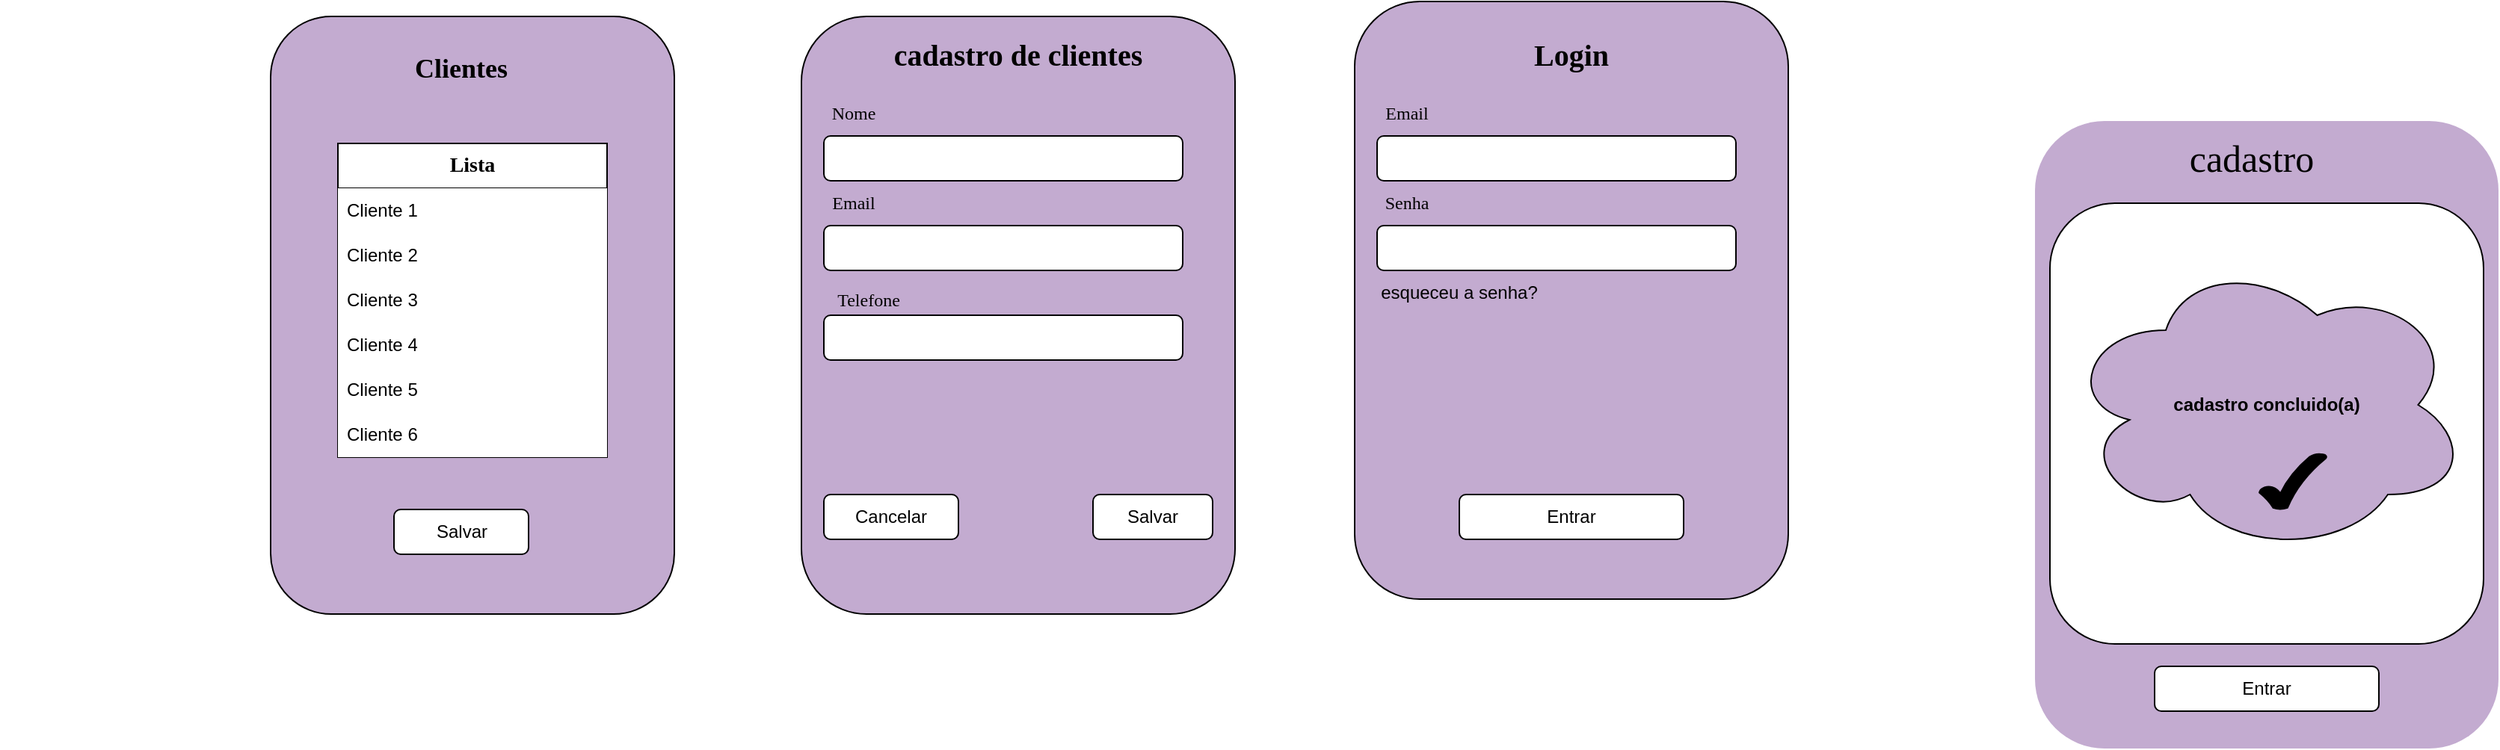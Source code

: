 <mxfile version="24.7.5" pages="3">
  <diagram name="Página-1" id="2lEotLva6-2F8DCIG3a4">
    <mxGraphModel dx="1886" dy="619" grid="1" gridSize="10" guides="1" tooltips="1" connect="1" arrows="1" fold="1" page="1" pageScale="1" pageWidth="827" pageHeight="1169" math="0" shadow="0">
      <root>
        <mxCell id="0" />
        <mxCell id="1" parent="0" />
        <mxCell id="_UxoQGZE6eSeHuv3xSCY-1" value="" style="rounded=1;whiteSpace=wrap;html=1;fillColor=#C3ABD0;gradientColor=none;" parent="1" vertex="1">
          <mxGeometry x="-125" y="440" width="290" height="400" as="geometry" />
        </mxCell>
        <mxCell id="_UxoQGZE6eSeHuv3xSCY-2" value="" style="rounded=1;whiteSpace=wrap;html=1;" parent="1" vertex="1">
          <mxGeometry x="-110" y="520" width="240" height="30" as="geometry" />
        </mxCell>
        <mxCell id="_UxoQGZE6eSeHuv3xSCY-3" value="&lt;font face=&quot;Times New Roman&quot; size=&quot;1&quot; style=&quot;&quot;&gt;&lt;b style=&quot;font-size: 20px;&quot;&gt;cadastro de clientes&lt;/b&gt;&lt;/font&gt;" style="text;html=1;align=center;verticalAlign=middle;whiteSpace=wrap;rounded=0;fillColor=none;strokeWidth=0;" parent="1" vertex="1">
          <mxGeometry x="-90" y="450" width="220" height="30" as="geometry" />
        </mxCell>
        <mxCell id="_UxoQGZE6eSeHuv3xSCY-4" value="&lt;font face=&quot;Times New Roman&quot;&gt;Nome&lt;/font&gt;" style="text;html=1;align=center;verticalAlign=middle;whiteSpace=wrap;rounded=0;" parent="1" vertex="1">
          <mxGeometry x="-120" y="490" width="60" height="30" as="geometry" />
        </mxCell>
        <mxCell id="_UxoQGZE6eSeHuv3xSCY-5" value="" style="rounded=1;whiteSpace=wrap;html=1;" parent="1" vertex="1">
          <mxGeometry x="-110" y="580" width="240" height="30" as="geometry" />
        </mxCell>
        <mxCell id="_UxoQGZE6eSeHuv3xSCY-6" value="&lt;font face=&quot;Times New Roman&quot;&gt;Email&lt;/font&gt;" style="text;html=1;align=center;verticalAlign=middle;whiteSpace=wrap;rounded=0;" parent="1" vertex="1">
          <mxGeometry x="-120" y="550" width="60" height="30" as="geometry" />
        </mxCell>
        <mxCell id="_UxoQGZE6eSeHuv3xSCY-7" value="" style="rounded=1;whiteSpace=wrap;html=1;" parent="1" vertex="1">
          <mxGeometry x="-110" y="640" width="240" height="30" as="geometry" />
        </mxCell>
        <mxCell id="_UxoQGZE6eSeHuv3xSCY-8" value="&lt;font face=&quot;Times New Roman&quot;&gt;Telefone&lt;/font&gt;" style="text;html=1;align=center;verticalAlign=middle;whiteSpace=wrap;rounded=0;" parent="1" vertex="1">
          <mxGeometry x="-110" y="615" width="60" height="30" as="geometry" />
        </mxCell>
        <mxCell id="_UxoQGZE6eSeHuv3xSCY-10" value="Salvar" style="rounded=1;whiteSpace=wrap;html=1;" parent="1" vertex="1">
          <mxGeometry x="70" y="760" width="80" height="30" as="geometry" />
        </mxCell>
        <mxCell id="_UxoQGZE6eSeHuv3xSCY-11" value="Cancelar" style="rounded=1;whiteSpace=wrap;html=1;" parent="1" vertex="1">
          <mxGeometry x="-110" y="760" width="90" height="30" as="geometry" />
        </mxCell>
        <mxCell id="_UxoQGZE6eSeHuv3xSCY-15" value="" style="rounded=1;whiteSpace=wrap;html=1;fillColor=#C3ABD0;" parent="1" vertex="1">
          <mxGeometry x="245" y="430" width="290" height="400" as="geometry" />
        </mxCell>
        <mxCell id="_UxoQGZE6eSeHuv3xSCY-16" value="&lt;span style=&quot;font-size: 15px;&quot;&gt;&lt;b style=&quot;font-size: 20px;&quot;&gt;&lt;font face=&quot;Times New Roman&quot;&gt;Login&lt;/font&gt;&lt;/b&gt;&lt;/span&gt;" style="text;html=1;align=center;verticalAlign=middle;whiteSpace=wrap;rounded=0;" parent="1" vertex="1">
          <mxGeometry x="270" y="450" width="240" height="30" as="geometry" />
        </mxCell>
        <mxCell id="_UxoQGZE6eSeHuv3xSCY-17" value="" style="rounded=1;whiteSpace=wrap;html=1;" parent="1" vertex="1">
          <mxGeometry x="260" y="520" width="240" height="30" as="geometry" />
        </mxCell>
        <mxCell id="_UxoQGZE6eSeHuv3xSCY-18" value="&lt;font face=&quot;Times New Roman&quot;&gt;Email&lt;/font&gt;" style="text;html=1;align=center;verticalAlign=middle;whiteSpace=wrap;rounded=0;" parent="1" vertex="1">
          <mxGeometry x="250" y="490" width="60" height="30" as="geometry" />
        </mxCell>
        <mxCell id="_UxoQGZE6eSeHuv3xSCY-19" value="" style="rounded=1;whiteSpace=wrap;html=1;" parent="1" vertex="1">
          <mxGeometry x="260" y="580" width="240" height="30" as="geometry" />
        </mxCell>
        <mxCell id="_UxoQGZE6eSeHuv3xSCY-20" value="&lt;font face=&quot;Times New Roman&quot;&gt;Senha&lt;/font&gt;" style="text;html=1;align=center;verticalAlign=middle;whiteSpace=wrap;rounded=0;" parent="1" vertex="1">
          <mxGeometry x="250" y="550" width="60" height="30" as="geometry" />
        </mxCell>
        <mxCell id="_UxoQGZE6eSeHuv3xSCY-21" value="Entrar" style="rounded=1;whiteSpace=wrap;html=1;" parent="1" vertex="1">
          <mxGeometry x="315" y="760" width="150" height="30" as="geometry" />
        </mxCell>
        <mxCell id="_UxoQGZE6eSeHuv3xSCY-22" value="esqueceu a senha?" style="text;html=1;align=center;verticalAlign=middle;whiteSpace=wrap;rounded=0;" parent="1" vertex="1">
          <mxGeometry x="260" y="610" width="110" height="30" as="geometry" />
        </mxCell>
        <mxCell id="ugDWyUzmzjep1EJYBJ_S-4" value="" style="rounded=1;whiteSpace=wrap;html=1;fillColor=#C3ABD0;" parent="1" vertex="1">
          <mxGeometry x="-480" y="440" width="270" height="400" as="geometry" />
        </mxCell>
        <mxCell id="ugDWyUzmzjep1EJYBJ_S-5" value="&lt;font face=&quot;Times New Roman&quot; style=&quot;font-size: 18px;&quot;&gt;&lt;b&gt;Clientes&lt;/b&gt;&lt;/font&gt;" style="text;html=1;align=center;verticalAlign=middle;whiteSpace=wrap;rounded=0;" parent="1" vertex="1">
          <mxGeometry x="-420" y="460" width="135" height="30" as="geometry" />
        </mxCell>
        <mxCell id="ugDWyUzmzjep1EJYBJ_S-61" value="" style="shape=tableRow;horizontal=0;startSize=0;swimlaneHead=0;swimlaneBody=0;top=0;left=0;bottom=0;right=0;collapsible=0;dropTarget=0;fillColor=none;points=[[0,0.5],[1,0.5]];portConstraint=eastwest;fontSize=16;strokeColor=inherit;" parent="1" vertex="1">
          <mxGeometry x="-660" y="490" width="180" height="80" as="geometry" />
        </mxCell>
        <mxCell id="ugDWyUzmzjep1EJYBJ_S-63" value="" style="shape=partialRectangle;html=1;whiteSpace=wrap;connectable=0;fillColor=none;top=0;left=0;bottom=0;right=0;overflow=hidden;fontSize=12;strokeColor=inherit;" parent="ugDWyUzmzjep1EJYBJ_S-61" vertex="1">
          <mxGeometry x="60" width="60" height="80" as="geometry">
            <mxRectangle width="60" height="80" as="alternateBounds" />
          </mxGeometry>
        </mxCell>
        <mxCell id="ugDWyUzmzjep1EJYBJ_S-64" value="" style="shape=partialRectangle;html=1;whiteSpace=wrap;connectable=0;fillColor=none;top=0;left=0;bottom=0;right=0;overflow=hidden;fontSize=12;strokeColor=inherit;" parent="ugDWyUzmzjep1EJYBJ_S-61" vertex="1">
          <mxGeometry x="110" y="15" width="60" height="80" as="geometry">
            <mxRectangle width="60" height="80" as="alternateBounds" />
          </mxGeometry>
        </mxCell>
        <mxCell id="ugDWyUzmzjep1EJYBJ_S-65" value="&lt;font face=&quot;Times New Roman&quot; style=&quot;font-size: 14px;&quot;&gt;&lt;b&gt;Lista&lt;/b&gt;&lt;/font&gt;" style="swimlane;fontStyle=0;childLayout=stackLayout;horizontal=1;startSize=30;horizontalStack=0;resizeParent=1;resizeParentMax=0;resizeLast=0;collapsible=1;marginBottom=0;whiteSpace=wrap;html=1;" parent="1" vertex="1">
          <mxGeometry x="-435" y="525" width="180" height="210" as="geometry" />
        </mxCell>
        <mxCell id="ugDWyUzmzjep1EJYBJ_S-66" value="Cliente 1" style="text;strokeColor=none;fillColor=default;align=left;verticalAlign=middle;spacingLeft=4;spacingRight=4;overflow=hidden;points=[[0,0.5],[1,0.5]];portConstraint=eastwest;rotatable=0;whiteSpace=wrap;html=1;" parent="ugDWyUzmzjep1EJYBJ_S-65" vertex="1">
          <mxGeometry y="30" width="180" height="30" as="geometry" />
        </mxCell>
        <mxCell id="ugDWyUzmzjep1EJYBJ_S-67" value="Cliente 2" style="text;strokeColor=none;fillColor=default;align=left;verticalAlign=middle;spacingLeft=4;spacingRight=4;overflow=hidden;points=[[0,0.5],[1,0.5]];portConstraint=eastwest;rotatable=0;whiteSpace=wrap;html=1;" parent="ugDWyUzmzjep1EJYBJ_S-65" vertex="1">
          <mxGeometry y="60" width="180" height="30" as="geometry" />
        </mxCell>
        <mxCell id="ugDWyUzmzjep1EJYBJ_S-69" value="Cliente 3" style="text;strokeColor=none;fillColor=default;align=left;verticalAlign=middle;spacingLeft=4;spacingRight=4;overflow=hidden;points=[[0,0.5],[1,0.5]];portConstraint=eastwest;rotatable=0;whiteSpace=wrap;html=1;" parent="ugDWyUzmzjep1EJYBJ_S-65" vertex="1">
          <mxGeometry y="90" width="180" height="30" as="geometry" />
        </mxCell>
        <mxCell id="ugDWyUzmzjep1EJYBJ_S-71" value="Cliente 4" style="text;strokeColor=none;fillColor=default;align=left;verticalAlign=middle;spacingLeft=4;spacingRight=4;overflow=hidden;points=[[0,0.5],[1,0.5]];portConstraint=eastwest;rotatable=0;whiteSpace=wrap;html=1;" parent="ugDWyUzmzjep1EJYBJ_S-65" vertex="1">
          <mxGeometry y="120" width="180" height="30" as="geometry" />
        </mxCell>
        <mxCell id="ugDWyUzmzjep1EJYBJ_S-72" value="Cliente 5" style="text;strokeColor=none;fillColor=default;align=left;verticalAlign=middle;spacingLeft=4;spacingRight=4;overflow=hidden;points=[[0,0.5],[1,0.5]];portConstraint=eastwest;rotatable=0;whiteSpace=wrap;html=1;" parent="ugDWyUzmzjep1EJYBJ_S-65" vertex="1">
          <mxGeometry y="150" width="180" height="30" as="geometry" />
        </mxCell>
        <mxCell id="ugDWyUzmzjep1EJYBJ_S-73" value="Cliente 6" style="text;strokeColor=none;fillColor=default;align=left;verticalAlign=middle;spacingLeft=4;spacingRight=4;overflow=hidden;points=[[0,0.5],[1,0.5]];portConstraint=eastwest;rotatable=0;whiteSpace=wrap;html=1;" parent="ugDWyUzmzjep1EJYBJ_S-65" vertex="1">
          <mxGeometry y="180" width="180" height="30" as="geometry" />
        </mxCell>
        <mxCell id="ugDWyUzmzjep1EJYBJ_S-75" value="Salvar" style="rounded=1;whiteSpace=wrap;html=1;" parent="1" vertex="1">
          <mxGeometry x="-397.5" y="770" width="90" height="30" as="geometry" />
        </mxCell>
        <mxCell id="-t6I1aWZfqeulJRjrkQ4-1" value="" style="rounded=1;whiteSpace=wrap;html=1;rotation=90;fillColor=#C3ABD0;strokeWidth=5;strokeColor=none;" vertex="1" parent="1">
          <mxGeometry x="645" y="565" width="420" height="310" as="geometry" />
        </mxCell>
        <mxCell id="-t6I1aWZfqeulJRjrkQ4-4" value="" style="rounded=1;whiteSpace=wrap;html=1;" vertex="1" parent="1">
          <mxGeometry x="710" y="565" width="290" height="295" as="geometry" />
        </mxCell>
        <mxCell id="-t6I1aWZfqeulJRjrkQ4-8" value="&lt;b&gt;cadastro concluido(a)&lt;/b&gt;" style="ellipse;shape=cloud;whiteSpace=wrap;html=1;fillColor=#C3ABD0;" vertex="1" parent="1">
          <mxGeometry x="720" y="600" width="270" height="200" as="geometry" />
        </mxCell>
        <mxCell id="-t6I1aWZfqeulJRjrkQ4-10" value="" style="verticalLabelPosition=bottom;verticalAlign=top;html=1;shape=mxgraph.basic.tick;fillColor=#000000;" vertex="1" parent="1">
          <mxGeometry x="850" y="732.5" width="45" height="37.5" as="geometry" />
        </mxCell>
        <mxCell id="-t6I1aWZfqeulJRjrkQ4-11" value="&lt;font style=&quot;font-size: 25px;&quot; face=&quot;Times New Roman&quot;&gt;cadastro&lt;/font&gt;" style="text;html=1;align=center;verticalAlign=middle;whiteSpace=wrap;rounded=0;" vertex="1" parent="1">
          <mxGeometry x="760" y="520" width="170" height="30" as="geometry" />
        </mxCell>
        <mxCell id="-t6I1aWZfqeulJRjrkQ4-13" value="Entrar" style="rounded=1;whiteSpace=wrap;html=1;" vertex="1" parent="1">
          <mxGeometry x="780" y="875" width="150" height="30" as="geometry" />
        </mxCell>
      </root>
    </mxGraphModel>
  </diagram>
  <diagram id="J4XG02m-Jy3qrXzmMhdY" name="Página-2">
    <mxGraphModel dx="1434" dy="782" grid="1" gridSize="10" guides="1" tooltips="1" connect="1" arrows="1" fold="1" page="1" pageScale="1" pageWidth="827" pageHeight="1169" math="0" shadow="0">
      <root>
        <mxCell id="0" />
        <mxCell id="1" parent="0" />
      </root>
    </mxGraphModel>
  </diagram>
  <diagram id="zt3Fe2YitihNDgS6Jtsw" name="Página-3">
    <mxGraphModel dx="2261" dy="782" grid="1" gridSize="10" guides="1" tooltips="1" connect="1" arrows="1" fold="1" page="1" pageScale="1" pageWidth="827" pageHeight="1169" math="0" shadow="0">
      <root>
        <mxCell id="0" />
        <mxCell id="1" parent="0" />
        <mxCell id="S0Tt94I3I4zz94gtSHy--1" value="" style="rounded=1;whiteSpace=wrap;html=1;" vertex="1" parent="1">
          <mxGeometry x="-240" y="390" width="120" height="60" as="geometry" />
        </mxCell>
        <mxCell id="S0Tt94I3I4zz94gtSHy--2" value="" style="rounded=1;whiteSpace=wrap;html=1;fillColor=#C3ABD0;" vertex="1" parent="1">
          <mxGeometry x="-240" y="110" width="250" height="390" as="geometry" />
        </mxCell>
        <mxCell id="S0Tt94I3I4zz94gtSHy--4" value="&lt;b&gt;&lt;font style=&quot;font-size: 18px;&quot; face=&quot;Times New Roman&quot;&gt;Compra de tecidos&lt;/font&gt;&lt;/b&gt;" style="text;html=1;align=center;verticalAlign=middle;whiteSpace=wrap;rounded=0;" vertex="1" parent="1">
          <mxGeometry x="-210" y="120" width="190" height="40" as="geometry" />
        </mxCell>
        <mxCell id="S0Tt94I3I4zz94gtSHy--6" value="" style="rounded=1;whiteSpace=wrap;html=1;" vertex="1" parent="1">
          <mxGeometry x="-230" y="190" width="220" height="30" as="geometry" />
        </mxCell>
        <mxCell id="S0Tt94I3I4zz94gtSHy--7" value="&lt;font style=&quot;font-size: 13px;&quot; face=&quot;Times New Roman&quot;&gt;Quantidade&lt;/font&gt;" style="text;html=1;align=center;verticalAlign=middle;whiteSpace=wrap;rounded=0;" vertex="1" parent="1">
          <mxGeometry x="-230" y="160" width="60" height="30" as="geometry" />
        </mxCell>
        <mxCell id="S0Tt94I3I4zz94gtSHy--8" value="" style="rounded=1;whiteSpace=wrap;html=1;" vertex="1" parent="1">
          <mxGeometry x="-230" y="250" width="220" height="30" as="geometry" />
        </mxCell>
        <mxCell id="S0Tt94I3I4zz94gtSHy--9" value="&lt;font style=&quot;font-size: 13px;&quot; face=&quot;Times New Roman&quot;&gt;Tecido&lt;/font&gt;" style="text;html=1;align=center;verticalAlign=middle;whiteSpace=wrap;rounded=0;" vertex="1" parent="1">
          <mxGeometry x="-240" y="230" width="60" height="20" as="geometry" />
        </mxCell>
        <mxCell id="S0Tt94I3I4zz94gtSHy--11" value="" style="rounded=1;whiteSpace=wrap;html=1;" vertex="1" parent="1">
          <mxGeometry x="-230" y="310" width="220" height="30" as="geometry" />
        </mxCell>
        <mxCell id="S0Tt94I3I4zz94gtSHy--12" value="&lt;font style=&quot;font-size: 13px;&quot; face=&quot;Times New Roman&quot;&gt;Localização&lt;/font&gt;" style="text;html=1;align=center;verticalAlign=middle;whiteSpace=wrap;rounded=0;" vertex="1" parent="1">
          <mxGeometry x="-230" y="280" width="70" height="30" as="geometry" />
        </mxCell>
        <mxCell id="S0Tt94I3I4zz94gtSHy--13" value="Comprar agora" style="rounded=1;whiteSpace=wrap;html=1;" vertex="1" parent="1">
          <mxGeometry x="-230" y="390" width="90" height="40" as="geometry" />
        </mxCell>
        <mxCell id="S0Tt94I3I4zz94gtSHy--14" value="Cancelar" style="rounded=1;whiteSpace=wrap;html=1;" vertex="1" parent="1">
          <mxGeometry x="-90" y="390" width="90" height="40" as="geometry" />
        </mxCell>
        <mxCell id="S0Tt94I3I4zz94gtSHy--15" value="" style="rounded=1;whiteSpace=wrap;html=1;fillColor=#C3ABD0;" vertex="1" parent="1">
          <mxGeometry x="95" y="110" width="245" height="390" as="geometry" />
        </mxCell>
        <mxCell id="S0Tt94I3I4zz94gtSHy--16" value="&lt;font size=&quot;1&quot; face=&quot;Times New Roman&quot;&gt;&lt;b style=&quot;font-size: 18px;&quot;&gt;Despache de tecidos&lt;/b&gt;&lt;/font&gt;" style="text;html=1;align=center;verticalAlign=middle;whiteSpace=wrap;rounded=0;" vertex="1" parent="1">
          <mxGeometry x="120" y="125" width="190" height="30" as="geometry" />
        </mxCell>
        <mxCell id="S0Tt94I3I4zz94gtSHy--17" value="" style="rounded=1;whiteSpace=wrap;html=1;" vertex="1" parent="1">
          <mxGeometry x="110" y="190" width="210" height="30" as="geometry" />
        </mxCell>
        <mxCell id="S0Tt94I3I4zz94gtSHy--18" value="&lt;font style=&quot;font-size: 13px;&quot; face=&quot;Times New Roman&quot;&gt;Tecido&lt;/font&gt;" style="text;html=1;align=center;verticalAlign=middle;whiteSpace=wrap;rounded=0;" vertex="1" parent="1">
          <mxGeometry x="100" y="160" width="60" height="30" as="geometry" />
        </mxCell>
        <mxCell id="S0Tt94I3I4zz94gtSHy--19" value="" style="rounded=1;whiteSpace=wrap;html=1;" vertex="1" parent="1">
          <mxGeometry x="110" y="250" width="210" height="30" as="geometry" />
        </mxCell>
        <mxCell id="S0Tt94I3I4zz94gtSHy--20" value="&lt;font style=&quot;font-size: 13px;&quot; face=&quot;Times New Roman&quot;&gt;Localidade&lt;/font&gt;" style="text;html=1;align=center;verticalAlign=middle;whiteSpace=wrap;rounded=0;" vertex="1" parent="1">
          <mxGeometry x="110" y="225" width="60" height="30" as="geometry" />
        </mxCell>
        <mxCell id="S0Tt94I3I4zz94gtSHy--21" value="" style="rounded=1;whiteSpace=wrap;html=1;" vertex="1" parent="1">
          <mxGeometry x="110" y="310" width="210" height="30" as="geometry" />
        </mxCell>
        <mxCell id="S0Tt94I3I4zz94gtSHy--22" value="&lt;font style=&quot;font-size: 13px;&quot; face=&quot;Times New Roman&quot;&gt;Quantidade&lt;/font&gt;" style="text;html=1;align=center;verticalAlign=middle;whiteSpace=wrap;rounded=0;" vertex="1" parent="1">
          <mxGeometry x="110" y="280" width="60" height="30" as="geometry" />
        </mxCell>
        <mxCell id="S0Tt94I3I4zz94gtSHy--23" value="Enviar" style="rounded=1;whiteSpace=wrap;html=1;" vertex="1" parent="1">
          <mxGeometry x="110" y="380" width="90" height="30" as="geometry" />
        </mxCell>
        <mxCell id="S0Tt94I3I4zz94gtSHy--24" value="Cancelar" style="rounded=1;whiteSpace=wrap;html=1;" vertex="1" parent="1">
          <mxGeometry x="230" y="380" width="100" height="30" as="geometry" />
        </mxCell>
        <mxCell id="S0Tt94I3I4zz94gtSHy--25" value="" style="rounded=1;whiteSpace=wrap;html=1;fillColor=#C3ABD0;" vertex="1" parent="1">
          <mxGeometry x="410" y="110" width="266" height="390" as="geometry" />
        </mxCell>
        <mxCell id="S0Tt94I3I4zz94gtSHy--27" value="&lt;font size=&quot;1&quot; face=&quot;Times New Roman&quot;&gt;&lt;b style=&quot;font-size: 19px;&quot;&gt;Despache para acabamento&lt;/b&gt;&lt;/font&gt;" style="text;html=1;align=center;verticalAlign=middle;whiteSpace=wrap;rounded=0;" vertex="1" parent="1">
          <mxGeometry x="429" y="125" width="228" height="30" as="geometry" />
        </mxCell>
        <mxCell id="S0Tt94I3I4zz94gtSHy--28" value="" style="rounded=1;whiteSpace=wrap;html=1;" vertex="1" parent="1">
          <mxGeometry x="420" y="190" width="230" height="30" as="geometry" />
        </mxCell>
        <mxCell id="S0Tt94I3I4zz94gtSHy--29" value="Quantas peças" style="text;html=1;align=center;verticalAlign=middle;whiteSpace=wrap;rounded=0;" vertex="1" parent="1">
          <mxGeometry x="414" y="160" width="106" height="30" as="geometry" />
        </mxCell>
        <mxCell id="S0Tt94I3I4zz94gtSHy--30" value="" style="rounded=1;whiteSpace=wrap;html=1;" vertex="1" parent="1">
          <mxGeometry x="420" y="250" width="230" height="30" as="geometry" />
        </mxCell>
        <mxCell id="S0Tt94I3I4zz94gtSHy--31" value="Quais marcas" style="text;html=1;align=center;verticalAlign=middle;whiteSpace=wrap;rounded=0;" vertex="1" parent="1">
          <mxGeometry x="410" y="220" width="108" height="30" as="geometry" />
        </mxCell>
        <mxCell id="S0Tt94I3I4zz94gtSHy--32" value="" style="rounded=1;whiteSpace=wrap;html=1;" vertex="1" parent="1">
          <mxGeometry x="420" y="310" width="230" height="30" as="geometry" />
        </mxCell>
        <mxCell id="S0Tt94I3I4zz94gtSHy--33" value="Dia de entrega" style="text;html=1;align=center;verticalAlign=middle;whiteSpace=wrap;rounded=0;" vertex="1" parent="1">
          <mxGeometry x="410" y="280" width="106" height="30" as="geometry" />
        </mxCell>
        <mxCell id="S0Tt94I3I4zz94gtSHy--34" value="" style="rounded=1;whiteSpace=wrap;html=1;" vertex="1" parent="1">
          <mxGeometry x="420" y="370" width="230" height="30" as="geometry" />
        </mxCell>
        <mxCell id="S0Tt94I3I4zz94gtSHy--35" value="Dia de buscar" style="text;html=1;align=center;verticalAlign=middle;whiteSpace=wrap;rounded=0;" vertex="1" parent="1">
          <mxGeometry x="414" y="340" width="98" height="30" as="geometry" />
        </mxCell>
        <mxCell id="S0Tt94I3I4zz94gtSHy--36" value="Salvar" style="rounded=1;whiteSpace=wrap;html=1;" vertex="1" parent="1">
          <mxGeometry x="430" y="420" width="80" height="40" as="geometry" />
        </mxCell>
        <mxCell id="S0Tt94I3I4zz94gtSHy--37" value="Cancelar" style="rounded=1;whiteSpace=wrap;html=1;" vertex="1" parent="1">
          <mxGeometry x="560" y="420" width="90" height="40" as="geometry" />
        </mxCell>
        <mxCell id="S0Tt94I3I4zz94gtSHy--38" value="" style="rounded=1;whiteSpace=wrap;html=1;fillColor=#C3ABD0;" vertex="1" parent="1">
          <mxGeometry x="740" y="110" width="260" height="390" as="geometry" />
        </mxCell>
        <mxCell id="S0Tt94I3I4zz94gtSHy--40" value="&lt;font size=&quot;1&quot; face=&quot;Times New Roman&quot;&gt;&lt;b style=&quot;font-size: 20px;&quot;&gt;Despache para bordado&lt;/b&gt;&lt;/font&gt;" style="text;html=1;align=center;verticalAlign=middle;whiteSpace=wrap;rounded=0;" vertex="1" parent="1">
          <mxGeometry x="750" y="125" width="230" height="30" as="geometry" />
        </mxCell>
        <mxCell id="S0Tt94I3I4zz94gtSHy--42" value="" style="rounded=1;whiteSpace=wrap;html=1;" vertex="1" parent="1">
          <mxGeometry x="750" y="190" width="230" height="30" as="geometry" />
        </mxCell>
        <mxCell id="S0Tt94I3I4zz94gtSHy--43" value="&lt;font style=&quot;font-size: 13px;&quot;&gt;Quantas peças&lt;/font&gt;" style="text;html=1;align=center;verticalAlign=middle;whiteSpace=wrap;rounded=0;" vertex="1" parent="1">
          <mxGeometry x="740" y="145" width="115" height="60" as="geometry" />
        </mxCell>
        <mxCell id="S0Tt94I3I4zz94gtSHy--44" value="" style="rounded=1;whiteSpace=wrap;html=1;" vertex="1" parent="1">
          <mxGeometry x="750" y="250" width="230" height="30" as="geometry" />
        </mxCell>
        <mxCell id="S0Tt94I3I4zz94gtSHy--45" value="Quais marcas" style="text;html=1;align=center;verticalAlign=middle;whiteSpace=wrap;rounded=0;" vertex="1" parent="1">
          <mxGeometry x="730" y="225" width="120" height="30" as="geometry" />
        </mxCell>
        <mxCell id="S0Tt94I3I4zz94gtSHy--46" value="" style="rounded=1;whiteSpace=wrap;html=1;" vertex="1" parent="1">
          <mxGeometry x="750" y="310" width="230" height="30" as="geometry" />
        </mxCell>
        <mxCell id="S0Tt94I3I4zz94gtSHy--47" value="Dia de entrega" style="text;html=1;align=center;verticalAlign=middle;whiteSpace=wrap;rounded=0;" vertex="1" parent="1">
          <mxGeometry x="735" y="280" width="110" height="30" as="geometry" />
        </mxCell>
        <mxCell id="S0Tt94I3I4zz94gtSHy--48" value="" style="rounded=1;whiteSpace=wrap;html=1;" vertex="1" parent="1">
          <mxGeometry x="750" y="370" width="230" height="30" as="geometry" />
        </mxCell>
        <mxCell id="S0Tt94I3I4zz94gtSHy--49" value="Dia de buscar" style="text;html=1;align=center;verticalAlign=middle;whiteSpace=wrap;rounded=0;" vertex="1" parent="1">
          <mxGeometry x="740" y="340" width="100" height="30" as="geometry" />
        </mxCell>
        <mxCell id="S0Tt94I3I4zz94gtSHy--50" value="Salvar" style="rounded=1;whiteSpace=wrap;html=1;" vertex="1" parent="1">
          <mxGeometry x="760" y="420" width="90" height="40" as="geometry" />
        </mxCell>
        <mxCell id="S0Tt94I3I4zz94gtSHy--51" value="Cancelar" style="rounded=1;whiteSpace=wrap;html=1;" vertex="1" parent="1">
          <mxGeometry x="890" y="420" width="90" height="42.5" as="geometry" />
        </mxCell>
        <mxCell id="S0Tt94I3I4zz94gtSHy--52" value="" style="rounded=1;whiteSpace=wrap;html=1;fillColor=#C3ABD0;" vertex="1" parent="1">
          <mxGeometry x="-240" y="560" width="260" height="410" as="geometry" />
        </mxCell>
        <mxCell id="S0Tt94I3I4zz94gtSHy--53" value="&lt;font size=&quot;1&quot; face=&quot;Times New Roman&quot;&gt;&lt;b style=&quot;font-size: 19px;&quot;&gt;Despache para costura&lt;/b&gt;&lt;/font&gt;" style="text;html=1;align=center;verticalAlign=middle;whiteSpace=wrap;rounded=0;" vertex="1" parent="1">
          <mxGeometry x="-230" y="580" width="230" height="30" as="geometry" />
        </mxCell>
        <mxCell id="S0Tt94I3I4zz94gtSHy--54" value="" style="rounded=1;whiteSpace=wrap;html=1;" vertex="1" parent="1">
          <mxGeometry x="-230" y="650" width="230" height="30" as="geometry" />
        </mxCell>
        <mxCell id="S0Tt94I3I4zz94gtSHy--55" value="Quantas peças" style="text;html=1;align=center;verticalAlign=middle;whiteSpace=wrap;rounded=0;" vertex="1" parent="1">
          <mxGeometry x="-245" y="620" width="120" height="30" as="geometry" />
        </mxCell>
        <mxCell id="S0Tt94I3I4zz94gtSHy--56" value="" style="rounded=1;whiteSpace=wrap;html=1;" vertex="1" parent="1">
          <mxGeometry x="-230" y="710" width="230" height="30" as="geometry" />
        </mxCell>
        <mxCell id="S0Tt94I3I4zz94gtSHy--57" value="Quais marcas" style="text;html=1;align=center;verticalAlign=middle;whiteSpace=wrap;rounded=0;" vertex="1" parent="1">
          <mxGeometry x="-245" y="680" width="110" height="30" as="geometry" />
        </mxCell>
        <mxCell id="S0Tt94I3I4zz94gtSHy--58" value="" style="rounded=1;whiteSpace=wrap;html=1;" vertex="1" parent="1">
          <mxGeometry x="-230" y="770" width="230" height="30" as="geometry" />
        </mxCell>
        <mxCell id="S0Tt94I3I4zz94gtSHy--59" value="Dia de entrega" style="text;html=1;align=center;verticalAlign=middle;whiteSpace=wrap;rounded=0;" vertex="1" parent="1">
          <mxGeometry x="-235" y="740" width="100" height="30" as="geometry" />
        </mxCell>
        <mxCell id="S0Tt94I3I4zz94gtSHy--60" value="" style="rounded=1;whiteSpace=wrap;html=1;" vertex="1" parent="1">
          <mxGeometry x="-230" y="830" width="230" height="30" as="geometry" />
        </mxCell>
        <mxCell id="S0Tt94I3I4zz94gtSHy--61" value="Dia de buscar" style="text;html=1;align=center;verticalAlign=middle;whiteSpace=wrap;rounded=0;" vertex="1" parent="1">
          <mxGeometry x="-227.5" y="800" width="85" height="30" as="geometry" />
        </mxCell>
        <mxCell id="S0Tt94I3I4zz94gtSHy--62" value="Salvar" style="rounded=1;whiteSpace=wrap;html=1;" vertex="1" parent="1">
          <mxGeometry x="-227.5" y="890" width="87.5" height="40" as="geometry" />
        </mxCell>
        <mxCell id="S0Tt94I3I4zz94gtSHy--64" value="Cancelar" style="rounded=1;whiteSpace=wrap;html=1;" vertex="1" parent="1">
          <mxGeometry x="-100" y="890" width="90" height="40" as="geometry" />
        </mxCell>
        <mxCell id="S0Tt94I3I4zz94gtSHy--65" value="" style="rounded=1;whiteSpace=wrap;html=1;fillColor=#C3ABD0;" vertex="1" parent="1">
          <mxGeometry x="70" y="570" width="260" height="400" as="geometry" />
        </mxCell>
        <mxCell id="S0Tt94I3I4zz94gtSHy--66" value="Despache de corte" style="text;html=1;align=center;verticalAlign=middle;whiteSpace=wrap;rounded=0;" vertex="1" parent="1">
          <mxGeometry x="80" y="585" width="220" height="30" as="geometry" />
        </mxCell>
      </root>
    </mxGraphModel>
  </diagram>
</mxfile>
